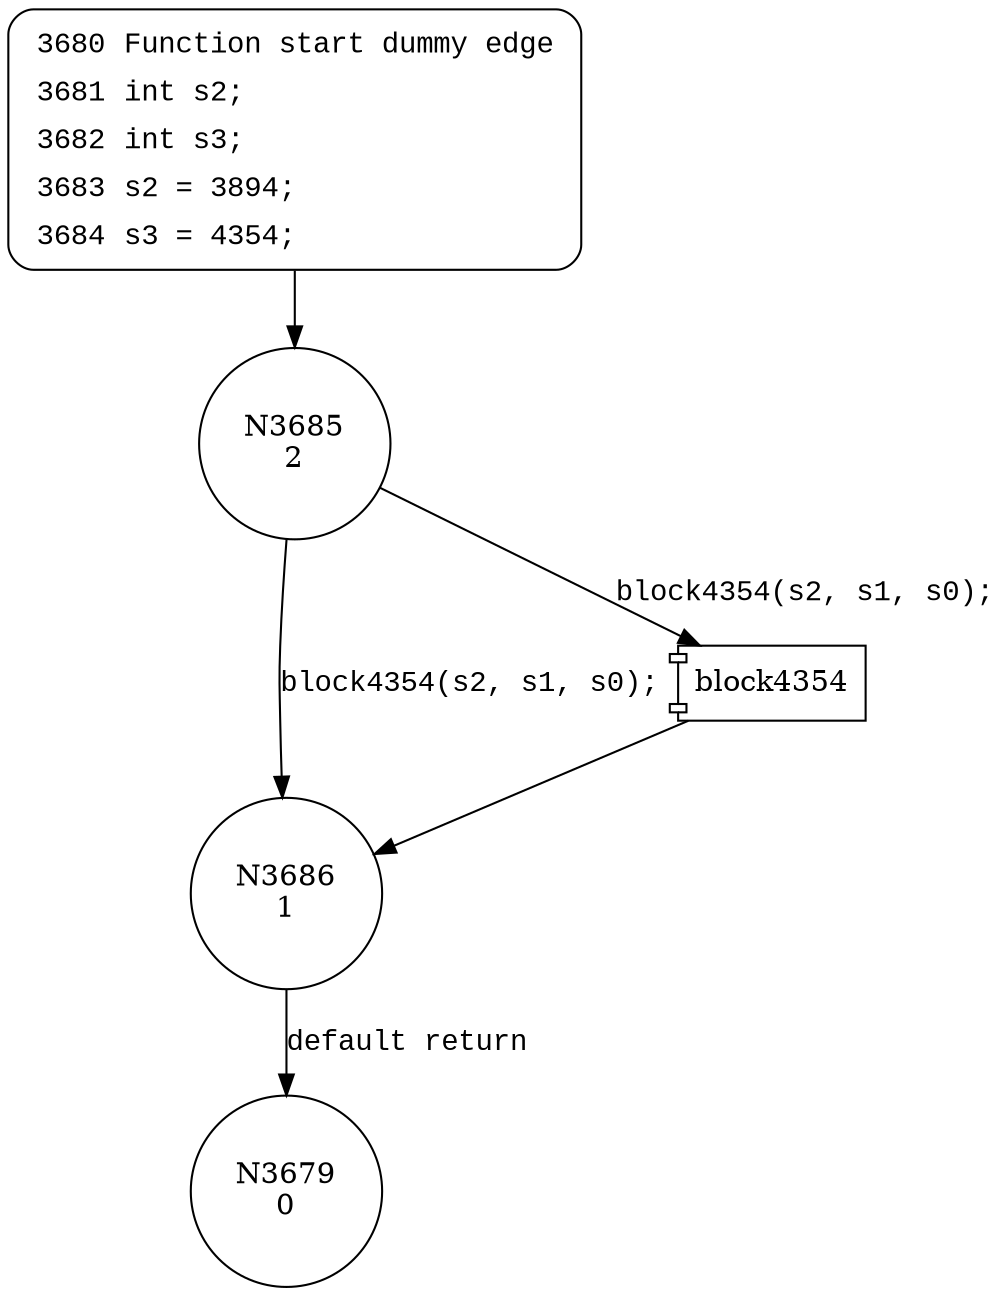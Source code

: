 digraph block3886 {
3685 [shape="circle" label="N3685\n2"]
3686 [shape="circle" label="N3686\n1"]
3679 [shape="circle" label="N3679\n0"]
3680 [style="filled,bold" penwidth="1" fillcolor="white" fontname="Courier New" shape="Mrecord" label=<<table border="0" cellborder="0" cellpadding="3" bgcolor="white"><tr><td align="right">3680</td><td align="left">Function start dummy edge</td></tr><tr><td align="right">3681</td><td align="left">int s2;</td></tr><tr><td align="right">3682</td><td align="left">int s3;</td></tr><tr><td align="right">3683</td><td align="left">s2 = 3894;</td></tr><tr><td align="right">3684</td><td align="left">s3 = 4354;</td></tr></table>>]
3680 -> 3685[label=""]
100325 [shape="component" label="block4354"]
3685 -> 100325 [label="block4354(s2, s1, s0);" fontname="Courier New"]
100325 -> 3686 [label="" fontname="Courier New"]
3685 -> 3686 [label="block4354(s2, s1, s0);" fontname="Courier New"]
3686 -> 3679 [label="default return" fontname="Courier New"]
}